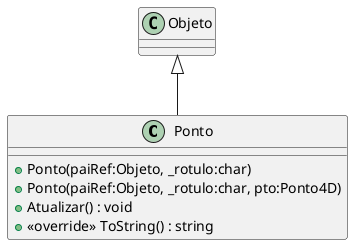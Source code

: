 @startuml name
class Ponto {
    + Ponto(paiRef:Objeto, _rotulo:char)
    + Ponto(paiRef:Objeto, _rotulo:char, pto:Ponto4D)
    + Atualizar() : void
    + <<override>> ToString() : string
}
Objeto <|-- Ponto
@enduml

